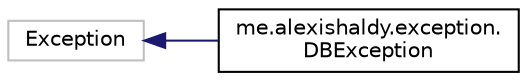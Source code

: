digraph "Graphical Class Hierarchy"
{
  edge [fontname="Helvetica",fontsize="10",labelfontname="Helvetica",labelfontsize="10"];
  node [fontname="Helvetica",fontsize="10",shape=record];
  rankdir="LR";
  Node6 [label="Exception",height=0.2,width=0.4,color="grey75", fillcolor="white", style="filled"];
  Node6 -> Node0 [dir="back",color="midnightblue",fontsize="10",style="solid",fontname="Helvetica"];
  Node0 [label="me.alexishaldy.exception.\lDBException",height=0.2,width=0.4,color="black", fillcolor="white", style="filled",URL="$classme_1_1alexishaldy_1_1exception_1_1_d_b_exception.html"];
}
